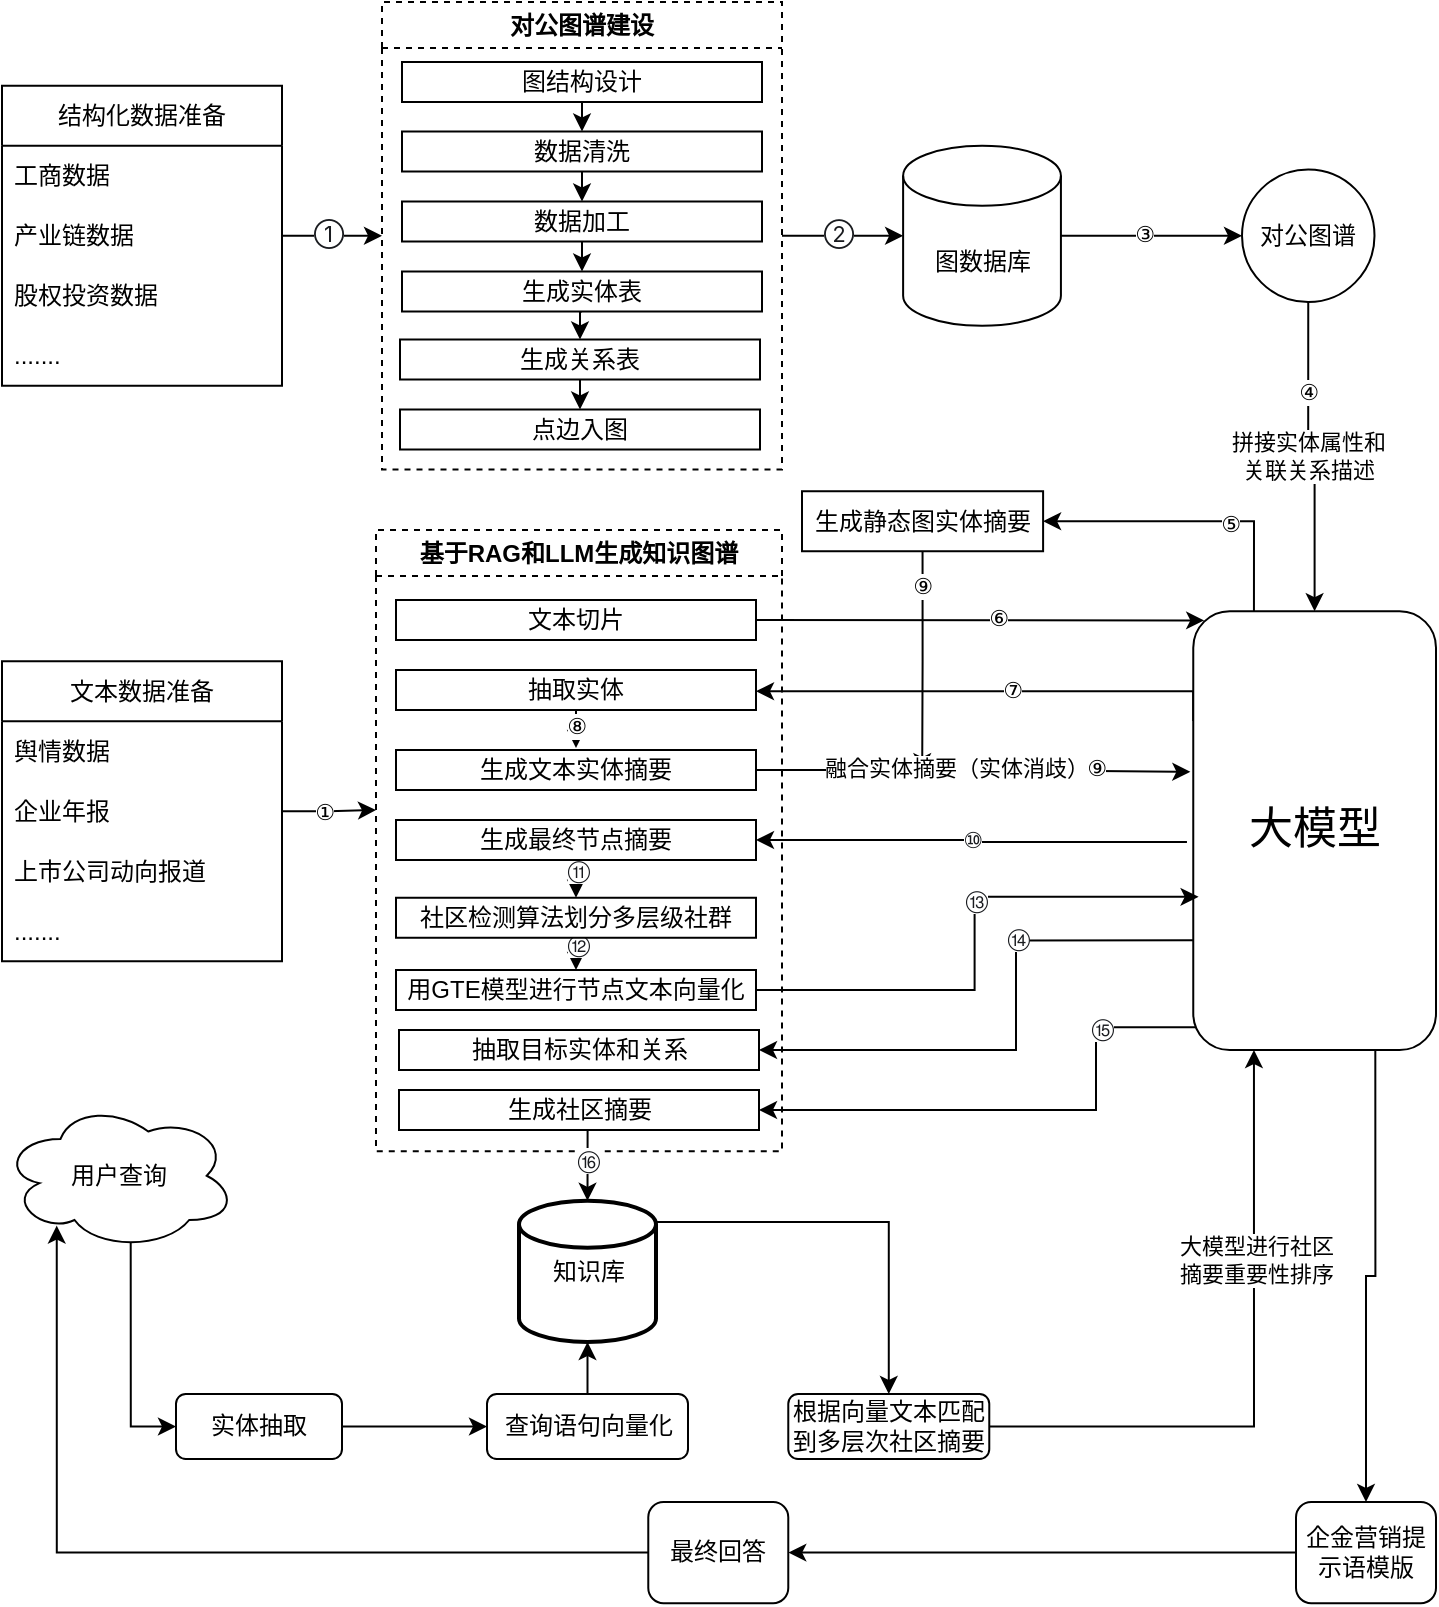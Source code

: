 <mxfile version="24.7.7">
  <diagram name="第 1 页" id="hnCYUmv4tX3ALU6EYCjJ">
    <mxGraphModel dx="998" dy="624" grid="1" gridSize="10" guides="1" tooltips="1" connect="1" arrows="1" fold="1" page="1" pageScale="1" pageWidth="827" pageHeight="1169" math="0" shadow="0">
      <root>
        <mxCell id="0" />
        <mxCell id="1" parent="0" />
        <mxCell id="8Ib-3XbVQs4SO_SZbe9_-89" style="edgeStyle=orthogonalEdgeStyle;rounded=0;orthogonalLoop=1;jettySize=auto;html=1;exitX=1;exitY=0.5;exitDx=0;exitDy=0;exitPerimeter=0;entryX=0;entryY=0.5;entryDx=0;entryDy=0;" edge="1" parent="1" source="8Ib-3XbVQs4SO_SZbe9_-91" target="8Ib-3XbVQs4SO_SZbe9_-128">
          <mxGeometry relative="1" as="geometry" />
        </mxCell>
        <mxCell id="8Ib-3XbVQs4SO_SZbe9_-90" value="③" style="edgeLabel;html=1;align=center;verticalAlign=middle;resizable=0;points=[];" vertex="1" connectable="0" parent="8Ib-3XbVQs4SO_SZbe9_-89">
          <mxGeometry x="-0.095" y="1" relative="1" as="geometry">
            <mxPoint as="offset" />
          </mxGeometry>
        </mxCell>
        <mxCell id="8Ib-3XbVQs4SO_SZbe9_-91" value="图数据库" style="shape=cylinder3;whiteSpace=wrap;html=1;boundedLbl=1;backgroundOutline=1;size=15;" vertex="1" parent="1">
          <mxGeometry x="503.56" y="161.87" width="78.9" height="90" as="geometry" />
        </mxCell>
        <mxCell id="8Ib-3XbVQs4SO_SZbe9_-92" value="对公图谱建设" style="swimlane;whiteSpace=wrap;html=1;dashed=1;" vertex="1" parent="1">
          <mxGeometry x="243" y="90" width="200" height="233.75" as="geometry" />
        </mxCell>
        <mxCell id="8Ib-3XbVQs4SO_SZbe9_-93" style="edgeStyle=orthogonalEdgeStyle;rounded=0;orthogonalLoop=1;jettySize=auto;html=1;exitX=0.5;exitY=1;exitDx=0;exitDy=0;entryX=0.5;entryY=0;entryDx=0;entryDy=0;" edge="1" parent="8Ib-3XbVQs4SO_SZbe9_-92" source="8Ib-3XbVQs4SO_SZbe9_-94" target="8Ib-3XbVQs4SO_SZbe9_-96">
          <mxGeometry relative="1" as="geometry" />
        </mxCell>
        <mxCell id="8Ib-3XbVQs4SO_SZbe9_-94" value="图结构设计" style="rounded=0;whiteSpace=wrap;html=1;" vertex="1" parent="8Ib-3XbVQs4SO_SZbe9_-92">
          <mxGeometry x="10" y="30" width="180" height="20" as="geometry" />
        </mxCell>
        <mxCell id="8Ib-3XbVQs4SO_SZbe9_-95" style="edgeStyle=orthogonalEdgeStyle;rounded=0;orthogonalLoop=1;jettySize=auto;html=1;exitX=0.5;exitY=1;exitDx=0;exitDy=0;entryX=0.5;entryY=0;entryDx=0;entryDy=0;" edge="1" parent="8Ib-3XbVQs4SO_SZbe9_-92" source="8Ib-3XbVQs4SO_SZbe9_-96" target="8Ib-3XbVQs4SO_SZbe9_-98">
          <mxGeometry relative="1" as="geometry" />
        </mxCell>
        <mxCell id="8Ib-3XbVQs4SO_SZbe9_-96" value="数据清洗" style="rounded=0;whiteSpace=wrap;html=1;" vertex="1" parent="8Ib-3XbVQs4SO_SZbe9_-92">
          <mxGeometry x="10" y="64.75" width="180" height="20" as="geometry" />
        </mxCell>
        <mxCell id="8Ib-3XbVQs4SO_SZbe9_-97" style="edgeStyle=orthogonalEdgeStyle;rounded=0;orthogonalLoop=1;jettySize=auto;html=1;exitX=0.5;exitY=1;exitDx=0;exitDy=0;entryX=0.5;entryY=0;entryDx=0;entryDy=0;" edge="1" parent="8Ib-3XbVQs4SO_SZbe9_-92" source="8Ib-3XbVQs4SO_SZbe9_-98" target="8Ib-3XbVQs4SO_SZbe9_-101">
          <mxGeometry relative="1" as="geometry" />
        </mxCell>
        <mxCell id="8Ib-3XbVQs4SO_SZbe9_-98" value="数据加工" style="rounded=0;whiteSpace=wrap;html=1;" vertex="1" parent="8Ib-3XbVQs4SO_SZbe9_-92">
          <mxGeometry x="10" y="99.75" width="180" height="20" as="geometry" />
        </mxCell>
        <mxCell id="8Ib-3XbVQs4SO_SZbe9_-99" value="点边入图" style="rounded=0;whiteSpace=wrap;html=1;" vertex="1" parent="8Ib-3XbVQs4SO_SZbe9_-92">
          <mxGeometry x="9" y="203.75" width="180" height="20" as="geometry" />
        </mxCell>
        <mxCell id="8Ib-3XbVQs4SO_SZbe9_-100" style="edgeStyle=orthogonalEdgeStyle;rounded=0;orthogonalLoop=1;jettySize=auto;html=1;exitX=0.5;exitY=1;exitDx=0;exitDy=0;entryX=0.5;entryY=0;entryDx=0;entryDy=0;" edge="1" parent="8Ib-3XbVQs4SO_SZbe9_-92" source="8Ib-3XbVQs4SO_SZbe9_-101" target="8Ib-3XbVQs4SO_SZbe9_-103">
          <mxGeometry relative="1" as="geometry" />
        </mxCell>
        <mxCell id="8Ib-3XbVQs4SO_SZbe9_-101" value="生成实体表" style="rounded=0;whiteSpace=wrap;html=1;" vertex="1" parent="8Ib-3XbVQs4SO_SZbe9_-92">
          <mxGeometry x="10" y="134.75" width="180" height="20" as="geometry" />
        </mxCell>
        <mxCell id="8Ib-3XbVQs4SO_SZbe9_-102" style="edgeStyle=orthogonalEdgeStyle;rounded=0;orthogonalLoop=1;jettySize=auto;html=1;exitX=0.5;exitY=1;exitDx=0;exitDy=0;entryX=0.5;entryY=0;entryDx=0;entryDy=0;" edge="1" parent="8Ib-3XbVQs4SO_SZbe9_-92" source="8Ib-3XbVQs4SO_SZbe9_-103" target="8Ib-3XbVQs4SO_SZbe9_-99">
          <mxGeometry relative="1" as="geometry" />
        </mxCell>
        <mxCell id="8Ib-3XbVQs4SO_SZbe9_-103" value="生成关系表" style="rounded=0;whiteSpace=wrap;html=1;" vertex="1" parent="8Ib-3XbVQs4SO_SZbe9_-92">
          <mxGeometry x="9" y="168.75" width="180" height="20" as="geometry" />
        </mxCell>
        <mxCell id="8Ib-3XbVQs4SO_SZbe9_-104" value="结构化数据准备" style="swimlane;fontStyle=0;childLayout=stackLayout;horizontal=1;startSize=30;horizontalStack=0;resizeParent=1;resizeParentMax=0;resizeLast=0;collapsible=1;marginBottom=0;whiteSpace=wrap;html=1;rounded=0;glass=0;" vertex="1" parent="1">
          <mxGeometry x="53" y="131.87" width="140" height="150" as="geometry" />
        </mxCell>
        <mxCell id="8Ib-3XbVQs4SO_SZbe9_-105" value="工商数据" style="text;strokeColor=none;fillColor=none;align=left;verticalAlign=middle;spacingLeft=4;spacingRight=4;overflow=hidden;points=[[0,0.5],[1,0.5]];portConstraint=eastwest;rotatable=0;whiteSpace=wrap;html=1;" vertex="1" parent="8Ib-3XbVQs4SO_SZbe9_-104">
          <mxGeometry y="30" width="140" height="30" as="geometry" />
        </mxCell>
        <mxCell id="8Ib-3XbVQs4SO_SZbe9_-106" value="产业链数据" style="text;strokeColor=none;fillColor=none;align=left;verticalAlign=middle;spacingLeft=4;spacingRight=4;overflow=hidden;points=[[0,0.5],[1,0.5]];portConstraint=eastwest;rotatable=0;whiteSpace=wrap;html=1;" vertex="1" parent="8Ib-3XbVQs4SO_SZbe9_-104">
          <mxGeometry y="60" width="140" height="30" as="geometry" />
        </mxCell>
        <mxCell id="8Ib-3XbVQs4SO_SZbe9_-107" value="股权投资数据" style="text;strokeColor=none;fillColor=none;align=left;verticalAlign=middle;spacingLeft=4;spacingRight=4;overflow=hidden;points=[[0,0.5],[1,0.5]];portConstraint=eastwest;rotatable=0;whiteSpace=wrap;html=1;" vertex="1" parent="8Ib-3XbVQs4SO_SZbe9_-104">
          <mxGeometry y="90" width="140" height="30" as="geometry" />
        </mxCell>
        <mxCell id="8Ib-3XbVQs4SO_SZbe9_-108" value="......." style="text;strokeColor=none;fillColor=none;align=left;verticalAlign=middle;spacingLeft=4;spacingRight=4;overflow=hidden;points=[[0,0.5],[1,0.5]];portConstraint=eastwest;rotatable=0;whiteSpace=wrap;html=1;" vertex="1" parent="8Ib-3XbVQs4SO_SZbe9_-104">
          <mxGeometry y="120" width="140" height="30" as="geometry" />
        </mxCell>
        <mxCell id="8Ib-3XbVQs4SO_SZbe9_-109" style="edgeStyle=orthogonalEdgeStyle;rounded=0;orthogonalLoop=1;jettySize=auto;html=1;exitX=0.5;exitY=1;exitDx=0;exitDy=0;" edge="1" parent="1" source="8Ib-3XbVQs4SO_SZbe9_-111">
          <mxGeometry relative="1" as="geometry">
            <mxPoint x="513.095" y="474.62" as="targetPoint" />
          </mxGeometry>
        </mxCell>
        <mxCell id="8Ib-3XbVQs4SO_SZbe9_-111" value="生成静态图实体摘要" style="rounded=0;whiteSpace=wrap;html=1;" vertex="1" parent="1">
          <mxGeometry x="453" y="334.62" width="120.55" height="30" as="geometry" />
        </mxCell>
        <mxCell id="8Ib-3XbVQs4SO_SZbe9_-112" value="文本数据准备" style="swimlane;fontStyle=0;childLayout=stackLayout;horizontal=1;startSize=30;horizontalStack=0;resizeParent=1;resizeParentMax=0;resizeLast=0;collapsible=1;marginBottom=0;whiteSpace=wrap;html=1;" vertex="1" parent="1">
          <mxGeometry x="53" y="419.62" width="140" height="150" as="geometry" />
        </mxCell>
        <mxCell id="8Ib-3XbVQs4SO_SZbe9_-113" value="舆情数据" style="text;strokeColor=none;fillColor=none;align=left;verticalAlign=middle;spacingLeft=4;spacingRight=4;overflow=hidden;points=[[0,0.5],[1,0.5]];portConstraint=eastwest;rotatable=0;whiteSpace=wrap;html=1;" vertex="1" parent="8Ib-3XbVQs4SO_SZbe9_-112">
          <mxGeometry y="30" width="140" height="30" as="geometry" />
        </mxCell>
        <mxCell id="8Ib-3XbVQs4SO_SZbe9_-114" style="edgeStyle=orthogonalEdgeStyle;rounded=0;orthogonalLoop=1;jettySize=auto;html=1;exitX=1;exitY=0.5;exitDx=0;exitDy=0;" edge="1" parent="8Ib-3XbVQs4SO_SZbe9_-112" source="8Ib-3XbVQs4SO_SZbe9_-115">
          <mxGeometry relative="1" as="geometry">
            <mxPoint x="187" y="74.38" as="targetPoint" />
          </mxGeometry>
        </mxCell>
        <mxCell id="8Ib-3XbVQs4SO_SZbe9_-147" value="&lt;span style=&quot;caret-color: rgba(0, 0, 0, 0); color: rgba(0, 0, 0, 0); font-family: monospace; font-size: 0px; text-align: start; background-color: rgb(251, 251, 251);&quot;&gt;%3CmxGraphModel%3E%3Croot%3E%3CmxCell%20id%3D%220%22%2F%3E%3CmxCell%20id%3D%221%22%20parent%3D%220%22%2F%3E%3CmxCell%20id%3D%222%22%20value%3D%22%E2%91%A0%22%20style%3D%22edgeLabel%3Bhtml%3D1%3Balign%3Dcenter%3BverticalAlign%3Dmiddle%3Bresizable%3D0%3Bpoints%3D%5B%5D%3B%22%20vertex%3D%221%22%20connectable%3D%220%22%20parent%3D%221%22%3E%3CmxGeometry%20x%3D%22214.667%22%20y%3D%22205.872%22%20as%3D%22geometry%22%2F%3E%3C%2FmxCell%3E%3C%2Froot%3E%3C%2FmxGraphModel%3E&lt;/span&gt;" style="edgeLabel;html=1;align=center;verticalAlign=middle;resizable=0;points=[];" vertex="1" connectable="0" parent="8Ib-3XbVQs4SO_SZbe9_-114">
          <mxGeometry x="0.03" y="-1" relative="1" as="geometry">
            <mxPoint as="offset" />
          </mxGeometry>
        </mxCell>
        <mxCell id="8Ib-3XbVQs4SO_SZbe9_-149" value="①" style="edgeLabel;html=1;align=center;verticalAlign=middle;resizable=0;points=[];" vertex="1" connectable="0" parent="8Ib-3XbVQs4SO_SZbe9_-114">
          <mxGeometry x="-0.115" relative="1" as="geometry">
            <mxPoint as="offset" />
          </mxGeometry>
        </mxCell>
        <mxCell id="8Ib-3XbVQs4SO_SZbe9_-115" value="企业年报" style="text;strokeColor=none;fillColor=none;align=left;verticalAlign=middle;spacingLeft=4;spacingRight=4;overflow=hidden;points=[[0,0.5],[1,0.5]];portConstraint=eastwest;rotatable=0;whiteSpace=wrap;html=1;" vertex="1" parent="8Ib-3XbVQs4SO_SZbe9_-112">
          <mxGeometry y="60" width="140" height="30" as="geometry" />
        </mxCell>
        <mxCell id="8Ib-3XbVQs4SO_SZbe9_-116" value="上市公司动向报道" style="text;strokeColor=none;fillColor=none;align=left;verticalAlign=middle;spacingLeft=4;spacingRight=4;overflow=hidden;points=[[0,0.5],[1,0.5]];portConstraint=eastwest;rotatable=0;whiteSpace=wrap;html=1;" vertex="1" parent="8Ib-3XbVQs4SO_SZbe9_-112">
          <mxGeometry y="90" width="140" height="30" as="geometry" />
        </mxCell>
        <mxCell id="8Ib-3XbVQs4SO_SZbe9_-117" value="......." style="text;strokeColor=none;fillColor=none;align=left;verticalAlign=middle;spacingLeft=4;spacingRight=4;overflow=hidden;points=[[0,0.5],[1,0.5]];portConstraint=eastwest;rotatable=0;whiteSpace=wrap;html=1;" vertex="1" parent="8Ib-3XbVQs4SO_SZbe9_-112">
          <mxGeometry y="120" width="140" height="30" as="geometry" />
        </mxCell>
        <mxCell id="8Ib-3XbVQs4SO_SZbe9_-118" value="基于RAG和LLM生成知识图谱" style="swimlane;whiteSpace=wrap;html=1;dashed=1;" vertex="1" parent="1">
          <mxGeometry x="240" y="354" width="203" height="310.62" as="geometry">
            <mxRectangle x="214" y="335" width="200" height="30" as="alternateBounds" />
          </mxGeometry>
        </mxCell>
        <mxCell id="8Ib-3XbVQs4SO_SZbe9_-119" value="文本切片" style="rounded=0;whiteSpace=wrap;html=1;" vertex="1" parent="8Ib-3XbVQs4SO_SZbe9_-118">
          <mxGeometry x="10" y="35" width="180" height="20" as="geometry" />
        </mxCell>
        <mxCell id="8Ib-3XbVQs4SO_SZbe9_-120" style="edgeStyle=orthogonalEdgeStyle;rounded=0;orthogonalLoop=1;jettySize=auto;html=1;exitX=0.5;exitY=1;exitDx=0;exitDy=0;entryX=0.5;entryY=0;entryDx=0;entryDy=0;" edge="1" parent="8Ib-3XbVQs4SO_SZbe9_-118">
          <mxGeometry relative="1" as="geometry">
            <mxPoint x="100" y="89" as="sourcePoint" />
            <mxPoint x="100" y="109" as="targetPoint" />
          </mxGeometry>
        </mxCell>
        <mxCell id="8Ib-3XbVQs4SO_SZbe9_-121" value="抽取实体" style="rounded=0;whiteSpace=wrap;html=1;" vertex="1" parent="8Ib-3XbVQs4SO_SZbe9_-118">
          <mxGeometry x="10" y="70" width="180" height="20" as="geometry" />
        </mxCell>
        <mxCell id="8Ib-3XbVQs4SO_SZbe9_-122" value="生成文本实体摘要" style="rounded=0;whiteSpace=wrap;html=1;" vertex="1" parent="8Ib-3XbVQs4SO_SZbe9_-118">
          <mxGeometry x="10" y="110" width="180" height="20" as="geometry" />
        </mxCell>
        <mxCell id="8Ib-3XbVQs4SO_SZbe9_-146" style="edgeStyle=orthogonalEdgeStyle;rounded=0;orthogonalLoop=1;jettySize=auto;html=1;exitX=0.5;exitY=1;exitDx=0;exitDy=0;entryX=0.5;entryY=0;entryDx=0;entryDy=0;" edge="1" parent="8Ib-3XbVQs4SO_SZbe9_-118" source="8Ib-3XbVQs4SO_SZbe9_-123" target="8Ib-3XbVQs4SO_SZbe9_-124">
          <mxGeometry relative="1" as="geometry" />
        </mxCell>
        <mxCell id="8Ib-3XbVQs4SO_SZbe9_-167" value="&lt;span style=&quot;caret-color: rgb(25, 27, 31); color: rgb(25, 27, 31); font-family: -apple-system, BlinkMacSystemFont, &amp;quot;Helvetica Neue&amp;quot;, Helvetica, &amp;quot;Segoe UI&amp;quot;, Arial, Roboto, &amp;quot;PingFang SC&amp;quot;, miui, &amp;quot;Hiragino Sans GB&amp;quot;, &amp;quot;Microsoft Yahei&amp;quot;, sans-serif; text-align: start; white-space: normal;&quot;&gt;&lt;font style=&quot;font-size: 11px;&quot;&gt;⑪&lt;/font&gt;&lt;/span&gt;" style="edgeLabel;html=1;align=center;verticalAlign=middle;resizable=0;points=[];" vertex="1" connectable="0" parent="8Ib-3XbVQs4SO_SZbe9_-146">
          <mxGeometry x="-0.453" y="1" relative="1" as="geometry">
            <mxPoint as="offset" />
          </mxGeometry>
        </mxCell>
        <mxCell id="8Ib-3XbVQs4SO_SZbe9_-123" value="生成最终节点摘要" style="rounded=0;whiteSpace=wrap;html=1;" vertex="1" parent="8Ib-3XbVQs4SO_SZbe9_-118">
          <mxGeometry x="10" y="145" width="180" height="20" as="geometry" />
        </mxCell>
        <mxCell id="8Ib-3XbVQs4SO_SZbe9_-151" style="edgeStyle=orthogonalEdgeStyle;rounded=0;orthogonalLoop=1;jettySize=auto;html=1;exitX=0.5;exitY=1;exitDx=0;exitDy=0;entryX=0.5;entryY=0;entryDx=0;entryDy=0;" edge="1" parent="8Ib-3XbVQs4SO_SZbe9_-118" source="8Ib-3XbVQs4SO_SZbe9_-124" target="8Ib-3XbVQs4SO_SZbe9_-150">
          <mxGeometry relative="1" as="geometry" />
        </mxCell>
        <mxCell id="8Ib-3XbVQs4SO_SZbe9_-168" value="&lt;span style=&quot;caret-color: rgb(25, 27, 31); color: rgb(25, 27, 31); font-family: -apple-system, BlinkMacSystemFont, &amp;quot;Helvetica Neue&amp;quot;, Helvetica, &amp;quot;Segoe UI&amp;quot;, Arial, Roboto, &amp;quot;PingFang SC&amp;quot;, miui, &amp;quot;Hiragino Sans GB&amp;quot;, &amp;quot;Microsoft Yahei&amp;quot;, sans-serif; text-align: start; white-space: normal;&quot;&gt;&lt;font style=&quot;font-size: 11px;&quot;&gt;⑫&lt;/font&gt;&lt;/span&gt;" style="edgeLabel;html=1;align=center;verticalAlign=middle;resizable=0;points=[];" vertex="1" connectable="0" parent="8Ib-3XbVQs4SO_SZbe9_-151">
          <mxGeometry x="-0.634" y="1" relative="1" as="geometry">
            <mxPoint as="offset" />
          </mxGeometry>
        </mxCell>
        <mxCell id="8Ib-3XbVQs4SO_SZbe9_-124" value="社区检测算法划分多层级社群" style="rounded=0;whiteSpace=wrap;html=1;" vertex="1" parent="8Ib-3XbVQs4SO_SZbe9_-118">
          <mxGeometry x="10" y="183.88" width="180" height="20" as="geometry" />
        </mxCell>
        <mxCell id="8Ib-3XbVQs4SO_SZbe9_-150" value="用GTE模型进行节点文本向量化" style="rounded=0;whiteSpace=wrap;html=1;" vertex="1" parent="8Ib-3XbVQs4SO_SZbe9_-118">
          <mxGeometry x="10" y="220" width="180" height="20" as="geometry" />
        </mxCell>
        <mxCell id="8Ib-3XbVQs4SO_SZbe9_-153" value="抽取目标实体和关系" style="rounded=0;whiteSpace=wrap;html=1;" vertex="1" parent="8Ib-3XbVQs4SO_SZbe9_-118">
          <mxGeometry x="11.5" y="250" width="180" height="20" as="geometry" />
        </mxCell>
        <mxCell id="8Ib-3XbVQs4SO_SZbe9_-170" value="生成社区摘要" style="rounded=0;whiteSpace=wrap;html=1;" vertex="1" parent="8Ib-3XbVQs4SO_SZbe9_-118">
          <mxGeometry x="11.5" y="280" width="180" height="20" as="geometry" />
        </mxCell>
        <mxCell id="8Ib-3XbVQs4SO_SZbe9_-125" style="edgeStyle=orthogonalEdgeStyle;rounded=0;orthogonalLoop=1;jettySize=auto;html=1;exitX=0.5;exitY=1;exitDx=0;exitDy=0;" edge="1" parent="1" source="8Ib-3XbVQs4SO_SZbe9_-128" target="8Ib-3XbVQs4SO_SZbe9_-137">
          <mxGeometry relative="1" as="geometry" />
        </mxCell>
        <mxCell id="8Ib-3XbVQs4SO_SZbe9_-126" value="拼接实体属性和&lt;div&gt;关联关系描述&lt;/div&gt;" style="edgeLabel;html=1;align=center;verticalAlign=middle;resizable=0;points=[];" vertex="1" connectable="0" parent="8Ib-3XbVQs4SO_SZbe9_-125">
          <mxGeometry x="-0.018" y="1" relative="1" as="geometry">
            <mxPoint as="offset" />
          </mxGeometry>
        </mxCell>
        <mxCell id="8Ib-3XbVQs4SO_SZbe9_-127" value="④" style="edgeLabel;html=1;align=center;verticalAlign=middle;resizable=0;points=[];" vertex="1" connectable="0" parent="8Ib-3XbVQs4SO_SZbe9_-125">
          <mxGeometry x="-0.437" relative="1" as="geometry">
            <mxPoint as="offset" />
          </mxGeometry>
        </mxCell>
        <mxCell id="8Ib-3XbVQs4SO_SZbe9_-128" value="对公图谱" style="ellipse;whiteSpace=wrap;html=1;aspect=fixed;" vertex="1" parent="1">
          <mxGeometry x="673" y="173.75" width="66.25" height="66.25" as="geometry" />
        </mxCell>
        <mxCell id="8Ib-3XbVQs4SO_SZbe9_-129" style="edgeStyle=orthogonalEdgeStyle;rounded=0;orthogonalLoop=1;jettySize=auto;html=1;exitX=1;exitY=0.5;exitDx=0;exitDy=0;entryX=0;entryY=0.5;entryDx=0;entryDy=0;" edge="1" parent="1" source="8Ib-3XbVQs4SO_SZbe9_-106" target="8Ib-3XbVQs4SO_SZbe9_-92">
          <mxGeometry relative="1" as="geometry" />
        </mxCell>
        <mxCell id="8Ib-3XbVQs4SO_SZbe9_-165" value="&lt;span style=&quot;caret-color: rgb(25, 27, 31); color: rgb(25, 27, 31); font-family: -apple-system, BlinkMacSystemFont, &amp;quot;Helvetica Neue&amp;quot;, Helvetica, &amp;quot;Segoe UI&amp;quot;, Arial, Roboto, &amp;quot;PingFang SC&amp;quot;, miui, &amp;quot;Hiragino Sans GB&amp;quot;, &amp;quot;Microsoft Yahei&amp;quot;, sans-serif; text-align: start; white-space: normal;&quot;&gt;&lt;font style=&quot;font-size: 11px;&quot;&gt;①&lt;/font&gt;&lt;/span&gt;" style="edgeLabel;html=1;align=center;verticalAlign=middle;resizable=0;points=[];" vertex="1" connectable="0" parent="8Ib-3XbVQs4SO_SZbe9_-129">
          <mxGeometry x="-0.1" y="1" relative="1" as="geometry">
            <mxPoint as="offset" />
          </mxGeometry>
        </mxCell>
        <mxCell id="8Ib-3XbVQs4SO_SZbe9_-131" style="edgeStyle=orthogonalEdgeStyle;rounded=0;orthogonalLoop=1;jettySize=auto;html=1;exitX=0;exitY=0.25;exitDx=0;exitDy=0;" edge="1" parent="1" source="8Ib-3XbVQs4SO_SZbe9_-137" target="8Ib-3XbVQs4SO_SZbe9_-121">
          <mxGeometry relative="1" as="geometry">
            <Array as="points">
              <mxPoint x="649" y="434.62" />
            </Array>
          </mxGeometry>
        </mxCell>
        <mxCell id="8Ib-3XbVQs4SO_SZbe9_-132" value="⑦" style="edgeLabel;html=1;align=center;verticalAlign=middle;resizable=0;points=[];" vertex="1" connectable="0" parent="8Ib-3XbVQs4SO_SZbe9_-131">
          <mxGeometry x="-0.381" y="-1" relative="1" as="geometry">
            <mxPoint x="-33" as="offset" />
          </mxGeometry>
        </mxCell>
        <mxCell id="8Ib-3XbVQs4SO_SZbe9_-133" style="edgeStyle=orthogonalEdgeStyle;rounded=0;orthogonalLoop=1;jettySize=auto;html=1;exitX=0.25;exitY=0;exitDx=0;exitDy=0;entryX=1;entryY=0.5;entryDx=0;entryDy=0;" edge="1" parent="1" source="8Ib-3XbVQs4SO_SZbe9_-137" target="8Ib-3XbVQs4SO_SZbe9_-111">
          <mxGeometry relative="1" as="geometry" />
        </mxCell>
        <mxCell id="8Ib-3XbVQs4SO_SZbe9_-134" value="⑤" style="edgeLabel;html=1;align=center;verticalAlign=middle;resizable=0;points=[];" vertex="1" connectable="0" parent="8Ib-3XbVQs4SO_SZbe9_-133">
          <mxGeometry x="-0.24" y="1" relative="1" as="geometry">
            <mxPoint as="offset" />
          </mxGeometry>
        </mxCell>
        <mxCell id="8Ib-3XbVQs4SO_SZbe9_-135" value="&lt;span style=&quot;font-style: normal; font-variant-caps: normal; font-weight: 400; letter-spacing: normal; text-align: start; text-indent: 0px; text-transform: none; white-space: normal; word-spacing: 0px; -webkit-text-stroke-width: 0px; text-decoration: none; caret-color: rgb(25, 27, 31); color: rgb(25, 27, 31); font-family: -apple-system, BlinkMacSystemFont, &amp;quot;Helvetica Neue&amp;quot;, Helvetica, &amp;quot;Segoe UI&amp;quot;, Arial, Roboto, &amp;quot;PingFang SC&amp;quot;, miui, &amp;quot;Hiragino Sans GB&amp;quot;, &amp;quot;Microsoft Yahei&amp;quot;, sans-serif; background-color: rgb(255, 255, 255); float: none; display: inline !important;&quot;&gt;&lt;font style=&quot;font-size: 11px;&quot;&gt;⑩&lt;/font&gt;&lt;/span&gt;" style="edgeStyle=orthogonalEdgeStyle;rounded=0;orthogonalLoop=1;jettySize=auto;html=1;exitX=-0.026;exitY=0.526;exitDx=0;exitDy=0;exitPerimeter=0;" edge="1" parent="1" source="8Ib-3XbVQs4SO_SZbe9_-137" target="8Ib-3XbVQs4SO_SZbe9_-123">
          <mxGeometry relative="1" as="geometry" />
        </mxCell>
        <mxCell id="8Ib-3XbVQs4SO_SZbe9_-136" value="⑨" style="edgeLabel;html=1;align=center;verticalAlign=middle;resizable=0;points=[];" vertex="1" connectable="0" parent="8Ib-3XbVQs4SO_SZbe9_-135">
          <mxGeometry x="-0.163" y="-1" relative="1" as="geometry">
            <mxPoint x="-42" y="-127" as="offset" />
          </mxGeometry>
        </mxCell>
        <mxCell id="8Ib-3XbVQs4SO_SZbe9_-157" style="edgeStyle=orthogonalEdgeStyle;rounded=0;orthogonalLoop=1;jettySize=auto;html=1;exitX=0;exitY=0.75;exitDx=0;exitDy=0;entryX=1;entryY=0.5;entryDx=0;entryDy=0;" edge="1" parent="1" source="8Ib-3XbVQs4SO_SZbe9_-137" target="8Ib-3XbVQs4SO_SZbe9_-153">
          <mxGeometry relative="1" as="geometry">
            <Array as="points">
              <mxPoint x="560" y="559" />
              <mxPoint x="560" y="614" />
            </Array>
          </mxGeometry>
        </mxCell>
        <mxCell id="8Ib-3XbVQs4SO_SZbe9_-169" value="&lt;span style=&quot;caret-color: rgb(25, 27, 31); color: rgb(25, 27, 31); font-family: -apple-system, BlinkMacSystemFont, &amp;quot;Helvetica Neue&amp;quot;, Helvetica, &amp;quot;Segoe UI&amp;quot;, Arial, Roboto, &amp;quot;PingFang SC&amp;quot;, miui, &amp;quot;Hiragino Sans GB&amp;quot;, &amp;quot;Microsoft Yahei&amp;quot;, sans-serif; text-align: start; white-space: normal;&quot;&gt;&lt;font style=&quot;font-size: 11px;&quot;&gt;⑭&lt;/font&gt;&lt;/span&gt;" style="edgeLabel;html=1;align=center;verticalAlign=middle;resizable=0;points=[];" vertex="1" connectable="0" parent="8Ib-3XbVQs4SO_SZbe9_-157">
          <mxGeometry x="-0.407" y="-1" relative="1" as="geometry">
            <mxPoint x="-7" as="offset" />
          </mxGeometry>
        </mxCell>
        <mxCell id="8Ib-3XbVQs4SO_SZbe9_-171" style="edgeStyle=orthogonalEdgeStyle;rounded=0;orthogonalLoop=1;jettySize=auto;html=1;exitX=0.043;exitY=0.948;exitDx=0;exitDy=0;entryX=1;entryY=0.5;entryDx=0;entryDy=0;exitPerimeter=0;" edge="1" parent="1" source="8Ib-3XbVQs4SO_SZbe9_-137" target="8Ib-3XbVQs4SO_SZbe9_-170">
          <mxGeometry relative="1" as="geometry">
            <Array as="points">
              <mxPoint x="600" y="603" />
              <mxPoint x="600" y="644" />
            </Array>
          </mxGeometry>
        </mxCell>
        <mxCell id="8Ib-3XbVQs4SO_SZbe9_-172" value="&lt;span style=&quot;caret-color: rgb(25, 27, 31); color: rgb(25, 27, 31); font-family: -apple-system, BlinkMacSystemFont, &amp;quot;Helvetica Neue&amp;quot;, Helvetica, &amp;quot;Segoe UI&amp;quot;, Arial, Roboto, &amp;quot;PingFang SC&amp;quot;, miui, &amp;quot;Hiragino Sans GB&amp;quot;, &amp;quot;Microsoft Yahei&amp;quot;, sans-serif; text-align: start; white-space: normal;&quot;&gt;&lt;font style=&quot;font-size: 11px;&quot;&gt;⑮&lt;/font&gt;&lt;/span&gt;" style="edgeLabel;html=1;align=center;verticalAlign=middle;resizable=0;points=[];" vertex="1" connectable="0" parent="8Ib-3XbVQs4SO_SZbe9_-171">
          <mxGeometry x="-0.608" relative="1" as="geometry">
            <mxPoint as="offset" />
          </mxGeometry>
        </mxCell>
        <mxCell id="8Ib-3XbVQs4SO_SZbe9_-205" style="edgeStyle=orthogonalEdgeStyle;rounded=0;orthogonalLoop=1;jettySize=auto;html=1;exitX=0.75;exitY=1;exitDx=0;exitDy=0;" edge="1" parent="1" source="8Ib-3XbVQs4SO_SZbe9_-137" target="8Ib-3XbVQs4SO_SZbe9_-204">
          <mxGeometry relative="1" as="geometry" />
        </mxCell>
        <mxCell id="8Ib-3XbVQs4SO_SZbe9_-137" value="&lt;span style=&quot;font-size: 22px;&quot;&gt;大模型&lt;/span&gt;" style="rounded=1;whiteSpace=wrap;html=1;" vertex="1" parent="1">
          <mxGeometry x="648.63" y="394.62" width="121.37" height="219.38" as="geometry" />
        </mxCell>
        <mxCell id="8Ib-3XbVQs4SO_SZbe9_-139" style="edgeStyle=orthogonalEdgeStyle;rounded=0;orthogonalLoop=1;jettySize=auto;html=1;exitX=1;exitY=0.5;exitDx=0;exitDy=0;entryX=0;entryY=0.5;entryDx=0;entryDy=0;entryPerimeter=0;" edge="1" parent="1" source="8Ib-3XbVQs4SO_SZbe9_-92" target="8Ib-3XbVQs4SO_SZbe9_-91">
          <mxGeometry relative="1" as="geometry" />
        </mxCell>
        <mxCell id="8Ib-3XbVQs4SO_SZbe9_-166" value="&lt;span style=&quot;caret-color: rgb(25, 27, 31); color: rgb(25, 27, 31); font-family: -apple-system, BlinkMacSystemFont, &amp;quot;Helvetica Neue&amp;quot;, Helvetica, &amp;quot;Segoe UI&amp;quot;, Arial, Roboto, &amp;quot;PingFang SC&amp;quot;, miui, &amp;quot;Hiragino Sans GB&amp;quot;, &amp;quot;Microsoft Yahei&amp;quot;, sans-serif; text-align: start; white-space: normal;&quot;&gt;&lt;font style=&quot;font-size: 11px;&quot;&gt;②&lt;/font&gt;&lt;/span&gt;" style="edgeLabel;html=1;align=center;verticalAlign=middle;resizable=0;points=[];" vertex="1" connectable="0" parent="8Ib-3XbVQs4SO_SZbe9_-139">
          <mxGeometry x="-0.092" relative="1" as="geometry">
            <mxPoint y="-1" as="offset" />
          </mxGeometry>
        </mxCell>
        <mxCell id="8Ib-3XbVQs4SO_SZbe9_-141" style="edgeStyle=orthogonalEdgeStyle;rounded=0;orthogonalLoop=1;jettySize=auto;html=1;exitX=1;exitY=0.5;exitDx=0;exitDy=0;entryX=0.045;entryY=0.021;entryDx=0;entryDy=0;entryPerimeter=0;" edge="1" parent="1" source="8Ib-3XbVQs4SO_SZbe9_-119" target="8Ib-3XbVQs4SO_SZbe9_-137">
          <mxGeometry relative="1" as="geometry">
            <Array as="points">
              <mxPoint x="654" y="399.62" />
            </Array>
          </mxGeometry>
        </mxCell>
        <mxCell id="8Ib-3XbVQs4SO_SZbe9_-142" value="⑥" style="edgeLabel;html=1;align=center;verticalAlign=middle;resizable=0;points=[];" vertex="1" connectable="0" parent="8Ib-3XbVQs4SO_SZbe9_-141">
          <mxGeometry x="0.076" y="-1" relative="1" as="geometry">
            <mxPoint y="-2" as="offset" />
          </mxGeometry>
        </mxCell>
        <mxCell id="8Ib-3XbVQs4SO_SZbe9_-143" style="edgeStyle=orthogonalEdgeStyle;rounded=0;orthogonalLoop=1;jettySize=auto;html=1;exitX=1;exitY=0.5;exitDx=0;exitDy=0;entryX=-0.012;entryY=0.366;entryDx=0;entryDy=0;entryPerimeter=0;" edge="1" parent="1" source="8Ib-3XbVQs4SO_SZbe9_-122" target="8Ib-3XbVQs4SO_SZbe9_-137">
          <mxGeometry relative="1" as="geometry" />
        </mxCell>
        <mxCell id="8Ib-3XbVQs4SO_SZbe9_-144" value="融合实体摘要（实体消歧）" style="edgeLabel;html=1;align=center;verticalAlign=middle;resizable=0;points=[];" vertex="1" connectable="0" parent="8Ib-3XbVQs4SO_SZbe9_-143">
          <mxGeometry x="-0.166" y="2" relative="1" as="geometry">
            <mxPoint x="9" y="1" as="offset" />
          </mxGeometry>
        </mxCell>
        <mxCell id="8Ib-3XbVQs4SO_SZbe9_-145" value="⑧" style="edgeLabel;html=1;align=center;verticalAlign=middle;resizable=0;points=[];" vertex="1" connectable="0" parent="8Ib-3XbVQs4SO_SZbe9_-143">
          <mxGeometry x="0.353" relative="1" as="geometry">
            <mxPoint x="-237" y="-23" as="offset" />
          </mxGeometry>
        </mxCell>
        <mxCell id="8Ib-3XbVQs4SO_SZbe9_-156" style="edgeStyle=orthogonalEdgeStyle;rounded=0;orthogonalLoop=1;jettySize=auto;html=1;exitX=1;exitY=0.5;exitDx=0;exitDy=0;entryX=0.022;entryY=0.651;entryDx=0;entryDy=0;entryPerimeter=0;" edge="1" parent="1" source="8Ib-3XbVQs4SO_SZbe9_-150" target="8Ib-3XbVQs4SO_SZbe9_-137">
          <mxGeometry relative="1" as="geometry" />
        </mxCell>
        <mxCell id="8Ib-3XbVQs4SO_SZbe9_-158" value="&lt;span style=&quot;caret-color: rgb(25, 27, 31); color: rgb(25, 27, 31); font-family: -apple-system, BlinkMacSystemFont, &amp;quot;Helvetica Neue&amp;quot;, Helvetica, &amp;quot;Segoe UI&amp;quot;, Arial, Roboto, &amp;quot;PingFang SC&amp;quot;, miui, &amp;quot;Hiragino Sans GB&amp;quot;, &amp;quot;Microsoft Yahei&amp;quot;, sans-serif; text-align: start; white-space: normal;&quot;&gt;&lt;font style=&quot;font-size: 11px;&quot;&gt;⑬&lt;/font&gt;&lt;/span&gt;" style="edgeLabel;html=1;align=center;verticalAlign=middle;resizable=0;points=[];" vertex="1" connectable="0" parent="8Ib-3XbVQs4SO_SZbe9_-156">
          <mxGeometry x="0.179" y="-1" relative="1" as="geometry">
            <mxPoint x="-2" as="offset" />
          </mxGeometry>
        </mxCell>
        <mxCell id="8Ib-3XbVQs4SO_SZbe9_-159" value="⑨" style="edgeLabel;html=1;align=center;verticalAlign=middle;resizable=0;points=[];" vertex="1" connectable="0" parent="1">
          <mxGeometry x="546.641" y="520.002" as="geometry">
            <mxPoint x="53" y="-47" as="offset" />
          </mxGeometry>
        </mxCell>
        <mxCell id="8Ib-3XbVQs4SO_SZbe9_-194" style="edgeStyle=orthogonalEdgeStyle;rounded=0;orthogonalLoop=1;jettySize=auto;html=1;exitX=0.55;exitY=0.95;exitDx=0;exitDy=0;exitPerimeter=0;entryX=0;entryY=0.5;entryDx=0;entryDy=0;" edge="1" parent="1" source="8Ib-3XbVQs4SO_SZbe9_-175" target="8Ib-3XbVQs4SO_SZbe9_-177">
          <mxGeometry relative="1" as="geometry" />
        </mxCell>
        <mxCell id="8Ib-3XbVQs4SO_SZbe9_-175" value="用户查询" style="ellipse;shape=cloud;whiteSpace=wrap;html=1;" vertex="1" parent="1">
          <mxGeometry x="53" y="640" width="117" height="73.75" as="geometry" />
        </mxCell>
        <mxCell id="8Ib-3XbVQs4SO_SZbe9_-177" value="实体抽取" style="rounded=1;whiteSpace=wrap;html=1;" vertex="1" parent="1">
          <mxGeometry x="140" y="786" width="83" height="32.5" as="geometry" />
        </mxCell>
        <mxCell id="8Ib-3XbVQs4SO_SZbe9_-180" style="edgeStyle=orthogonalEdgeStyle;rounded=0;orthogonalLoop=1;jettySize=auto;html=1;exitX=1;exitY=0.5;exitDx=0;exitDy=0;" edge="1" parent="1" source="8Ib-3XbVQs4SO_SZbe9_-181">
          <mxGeometry relative="1" as="geometry">
            <mxPoint x="360" y="802" as="targetPoint" />
          </mxGeometry>
        </mxCell>
        <mxCell id="8Ib-3XbVQs4SO_SZbe9_-191" style="edgeStyle=orthogonalEdgeStyle;rounded=0;orthogonalLoop=1;jettySize=auto;html=1;exitX=1;exitY=0.15;exitDx=0;exitDy=0;exitPerimeter=0;entryX=0.5;entryY=0;entryDx=0;entryDy=0;" edge="1" parent="1" source="8Ib-3XbVQs4SO_SZbe9_-185" target="8Ib-3XbVQs4SO_SZbe9_-190">
          <mxGeometry relative="1" as="geometry" />
        </mxCell>
        <mxCell id="8Ib-3XbVQs4SO_SZbe9_-185" value="知识库" style="strokeWidth=2;html=1;shape=mxgraph.flowchart.database;whiteSpace=wrap;" vertex="1" parent="1">
          <mxGeometry x="311.5" y="689.38" width="68.5" height="70.62" as="geometry" />
        </mxCell>
        <mxCell id="8Ib-3XbVQs4SO_SZbe9_-186" style="edgeStyle=orthogonalEdgeStyle;rounded=0;orthogonalLoop=1;jettySize=auto;html=1;exitX=0.5;exitY=1;exitDx=0;exitDy=0;entryX=0.5;entryY=0;entryDx=0;entryDy=0;entryPerimeter=0;" edge="1" parent="1" source="8Ib-3XbVQs4SO_SZbe9_-170" target="8Ib-3XbVQs4SO_SZbe9_-185">
          <mxGeometry relative="1" as="geometry" />
        </mxCell>
        <mxCell id="8Ib-3XbVQs4SO_SZbe9_-188" value="&lt;span style=&quot;caret-color: rgb(25, 27, 31); color: rgb(25, 27, 31); font-family: -apple-system, BlinkMacSystemFont, &amp;quot;Helvetica Neue&amp;quot;, Helvetica, &amp;quot;Segoe UI&amp;quot;, Arial, Roboto, &amp;quot;PingFang SC&amp;quot;, miui, &amp;quot;Hiragino Sans GB&amp;quot;, &amp;quot;Microsoft Yahei&amp;quot;, sans-serif; text-align: start; white-space: normal;&quot;&gt;⑯&lt;/span&gt;" style="edgeLabel;html=1;align=center;verticalAlign=middle;resizable=0;points=[];" vertex="1" connectable="0" parent="8Ib-3XbVQs4SO_SZbe9_-186">
          <mxGeometry x="-0.014" relative="1" as="geometry">
            <mxPoint as="offset" />
          </mxGeometry>
        </mxCell>
        <mxCell id="8Ib-3XbVQs4SO_SZbe9_-192" style="edgeStyle=orthogonalEdgeStyle;rounded=0;orthogonalLoop=1;jettySize=auto;html=1;exitX=1;exitY=0.5;exitDx=0;exitDy=0;entryX=0.25;entryY=1;entryDx=0;entryDy=0;" edge="1" parent="1" source="8Ib-3XbVQs4SO_SZbe9_-190" target="8Ib-3XbVQs4SO_SZbe9_-137">
          <mxGeometry relative="1" as="geometry" />
        </mxCell>
        <mxCell id="8Ib-3XbVQs4SO_SZbe9_-203" value="大模型进行社区&lt;div&gt;摘要重要性排序&lt;/div&gt;" style="edgeLabel;html=1;align=center;verticalAlign=middle;resizable=0;points=[];" vertex="1" connectable="0" parent="8Ib-3XbVQs4SO_SZbe9_-192">
          <mxGeometry x="0.348" y="-1" relative="1" as="geometry">
            <mxPoint as="offset" />
          </mxGeometry>
        </mxCell>
        <mxCell id="8Ib-3XbVQs4SO_SZbe9_-190" value="根据向量文本匹配到多层次社区摘要" style="rounded=1;whiteSpace=wrap;html=1;" vertex="1" parent="1">
          <mxGeometry x="446.14" y="786" width="100.5" height="32.5" as="geometry" />
        </mxCell>
        <mxCell id="8Ib-3XbVQs4SO_SZbe9_-195" value="" style="edgeStyle=orthogonalEdgeStyle;rounded=0;orthogonalLoop=1;jettySize=auto;html=1;exitX=1;exitY=0.5;exitDx=0;exitDy=0;" edge="1" parent="1" source="8Ib-3XbVQs4SO_SZbe9_-177" target="8Ib-3XbVQs4SO_SZbe9_-181">
          <mxGeometry relative="1" as="geometry">
            <mxPoint x="223" y="802" as="sourcePoint" />
            <mxPoint x="360" y="802" as="targetPoint" />
          </mxGeometry>
        </mxCell>
        <mxCell id="8Ib-3XbVQs4SO_SZbe9_-181" value="查询语句向量化" style="rounded=1;whiteSpace=wrap;html=1;" vertex="1" parent="1">
          <mxGeometry x="295.5" y="786" width="100.5" height="32.5" as="geometry" />
        </mxCell>
        <mxCell id="8Ib-3XbVQs4SO_SZbe9_-196" style="edgeStyle=orthogonalEdgeStyle;rounded=0;orthogonalLoop=1;jettySize=auto;html=1;exitX=0.5;exitY=0;exitDx=0;exitDy=0;entryX=0.5;entryY=1;entryDx=0;entryDy=0;entryPerimeter=0;" edge="1" parent="1" source="8Ib-3XbVQs4SO_SZbe9_-181" target="8Ib-3XbVQs4SO_SZbe9_-185">
          <mxGeometry relative="1" as="geometry" />
        </mxCell>
        <mxCell id="8Ib-3XbVQs4SO_SZbe9_-197" value="最终回答" style="rounded=1;whiteSpace=wrap;html=1;" vertex="1" parent="1">
          <mxGeometry x="376.14" y="840" width="70" height="50.62" as="geometry" />
        </mxCell>
        <mxCell id="8Ib-3XbVQs4SO_SZbe9_-202" style="edgeStyle=orthogonalEdgeStyle;rounded=0;orthogonalLoop=1;jettySize=auto;html=1;exitX=0;exitY=0.5;exitDx=0;exitDy=0;entryX=0.234;entryY=0.838;entryDx=0;entryDy=0;entryPerimeter=0;" edge="1" parent="1" source="8Ib-3XbVQs4SO_SZbe9_-197" target="8Ib-3XbVQs4SO_SZbe9_-175">
          <mxGeometry relative="1" as="geometry" />
        </mxCell>
        <mxCell id="8Ib-3XbVQs4SO_SZbe9_-206" style="edgeStyle=orthogonalEdgeStyle;rounded=0;orthogonalLoop=1;jettySize=auto;html=1;exitX=0;exitY=0.5;exitDx=0;exitDy=0;" edge="1" parent="1" source="8Ib-3XbVQs4SO_SZbe9_-204" target="8Ib-3XbVQs4SO_SZbe9_-197">
          <mxGeometry relative="1" as="geometry" />
        </mxCell>
        <mxCell id="8Ib-3XbVQs4SO_SZbe9_-204" value="企金营销提示语模版" style="rounded=1;whiteSpace=wrap;html=1;" vertex="1" parent="1">
          <mxGeometry x="700" y="840" width="70" height="50.62" as="geometry" />
        </mxCell>
      </root>
    </mxGraphModel>
  </diagram>
</mxfile>
